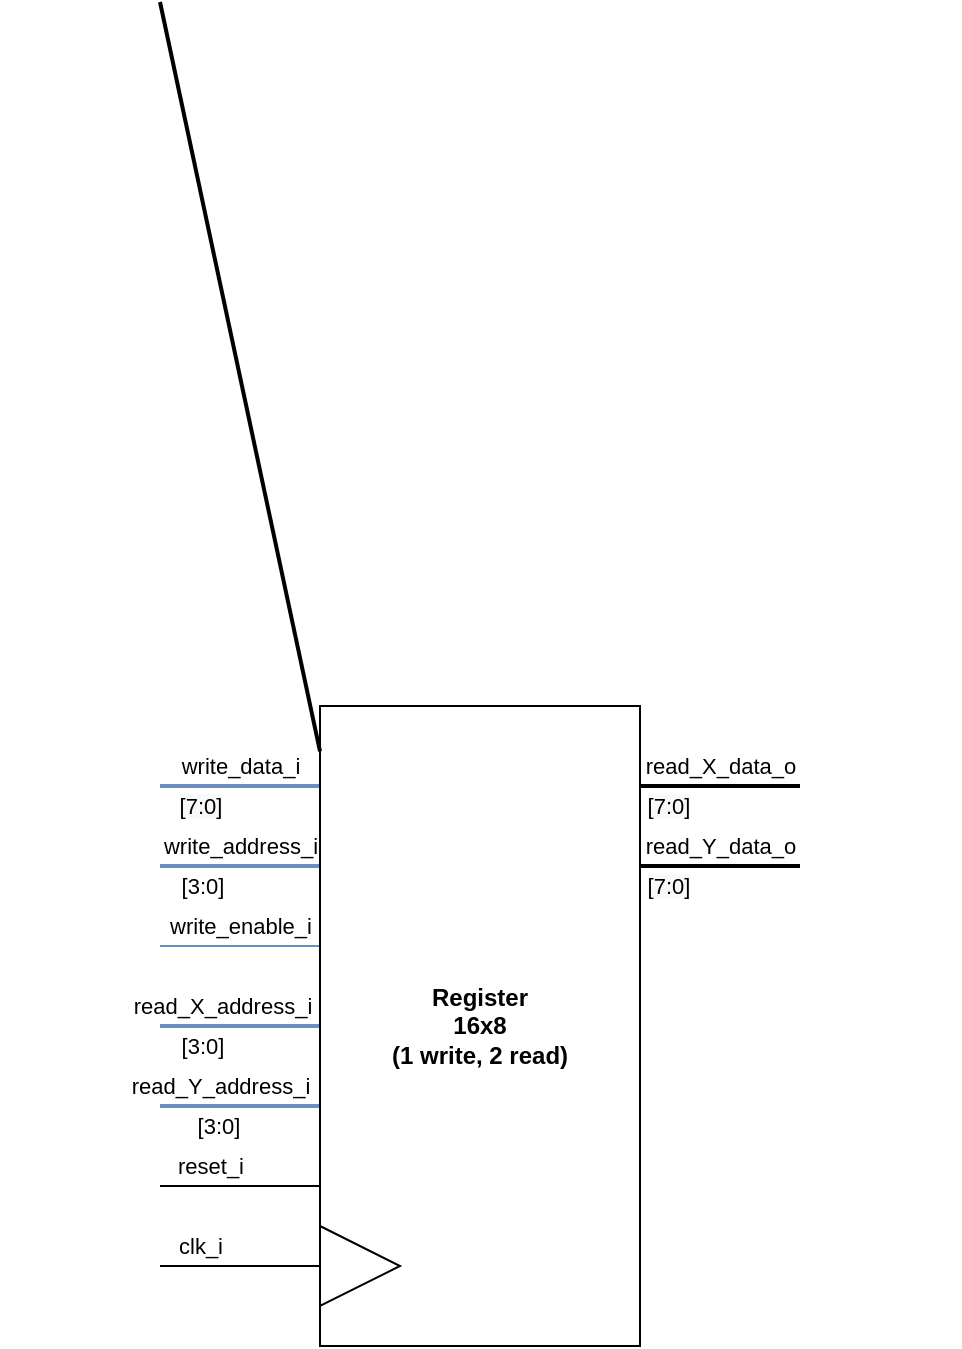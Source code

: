 <mxfile version="13.0.3" type="device"><diagram id="xGjyIHHVVRNdjGap7BGh" name="Page-1"><mxGraphModel dx="905" dy="672" grid="1" gridSize="10" guides="1" tooltips="1" connect="1" arrows="1" fold="1" page="1" pageScale="1" pageWidth="827" pageHeight="1169" math="0" shadow="0"><root><mxCell id="0"/><mxCell id="1" parent="0"/><mxCell id="SCO8Z62Q8CxtH2Dip_vT-1" style="edgeStyle=orthogonalEdgeStyle;rounded=0;orthogonalLoop=1;jettySize=auto;html=1;strokeWidth=2;endArrow=none;endFill=0;" parent="1" source="uYdMuBHs_7NkCrv3rmJm-2" edge="1"><mxGeometry relative="1" as="geometry"><mxPoint x="480" y="600" as="targetPoint"/><Array as="points"><mxPoint x="450" y="600"/><mxPoint x="450" y="600"/></Array></mxGeometry></mxCell><mxCell id="bou8iJeV7Bw432vGCVdE-1" value="&lt;div style=&quot;&quot;&gt;read_X_data_o&lt;/div&gt;" style="edgeLabel;html=1;align=center;verticalAlign=middle;resizable=0;points=[];labelBackgroundColor=none;" parent="SCO8Z62Q8CxtH2Dip_vT-1" vertex="1" connectable="0"><mxGeometry x="0.35" y="-1" relative="1" as="geometry"><mxPoint x="-14" y="-11" as="offset"/></mxGeometry></mxCell><mxCell id="bou8iJeV7Bw432vGCVdE-3" value="&lt;span style=&quot;background-color: rgb(248 , 249 , 250)&quot;&gt;[7:0]&lt;/span&gt;" style="edgeLabel;html=1;align=center;verticalAlign=middle;resizable=0;points=[];" parent="SCO8Z62Q8CxtH2Dip_vT-1" vertex="1" connectable="0"><mxGeometry x="-0.25" y="-3" relative="1" as="geometry"><mxPoint x="-16" y="7" as="offset"/></mxGeometry></mxCell><mxCell id="SCO8Z62Q8CxtH2Dip_vT-2" style="edgeStyle=orthogonalEdgeStyle;rounded=0;orthogonalLoop=1;jettySize=auto;html=1;endArrow=none;endFill=0;strokeWidth=2;" parent="1" source="uYdMuBHs_7NkCrv3rmJm-2" edge="1"><mxGeometry relative="1" as="geometry"><mxPoint x="480" y="640" as="targetPoint"/><Array as="points"><mxPoint x="450" y="640"/><mxPoint x="450" y="640"/></Array></mxGeometry></mxCell><mxCell id="bou8iJeV7Bw432vGCVdE-2" value="&lt;span style=&quot;&quot;&gt;read_Y_data_o&lt;/span&gt;" style="edgeLabel;html=1;align=center;verticalAlign=middle;resizable=0;points=[];labelBackgroundColor=none;" parent="SCO8Z62Q8CxtH2Dip_vT-2" vertex="1" connectable="0"><mxGeometry x="0.33" relative="1" as="geometry"><mxPoint x="-13.2" y="-10" as="offset"/></mxGeometry></mxCell><mxCell id="bou8iJeV7Bw432vGCVdE-4" value="&lt;span style=&quot;background-color: rgb(248 , 249 , 250)&quot;&gt;[7:0]&lt;/span&gt;" style="edgeLabel;html=1;align=center;verticalAlign=middle;resizable=0;points=[];" parent="SCO8Z62Q8CxtH2Dip_vT-2" vertex="1" connectable="0"><mxGeometry x="-0.383" y="-1" relative="1" as="geometry"><mxPoint x="-10.67" y="9" as="offset"/></mxGeometry></mxCell><mxCell id="SCO8Z62Q8CxtH2Dip_vT-3" style="edgeStyle=orthogonalEdgeStyle;rounded=0;orthogonalLoop=1;jettySize=auto;html=1;endArrow=none;endFill=0;strokeWidth=1;" parent="1" source="uYdMuBHs_7NkCrv3rmJm-2" edge="1"><mxGeometry relative="1" as="geometry"><mxPoint x="160" y="800" as="targetPoint"/><Array as="points"><mxPoint x="200" y="800"/><mxPoint x="200" y="800"/></Array></mxGeometry></mxCell><mxCell id="bou8iJeV7Bw432vGCVdE-5" value="&lt;span style=&quot;&quot;&gt;reset_i&lt;/span&gt;" style="edgeLabel;html=1;align=center;verticalAlign=middle;resizable=0;points=[];labelBackgroundColor=none;" parent="SCO8Z62Q8CxtH2Dip_vT-3" vertex="1" connectable="0"><mxGeometry x="1" y="30" relative="1" as="geometry"><mxPoint x="25.02" y="-40" as="offset"/></mxGeometry></mxCell><mxCell id="SCO8Z62Q8CxtH2Dip_vT-4" style="edgeStyle=orthogonalEdgeStyle;rounded=0;orthogonalLoop=1;jettySize=auto;html=1;endArrow=none;endFill=0;strokeWidth=2;fillColor=#dae8fc;strokeColor=#6c8ebf;" parent="1" source="uYdMuBHs_7NkCrv3rmJm-2" edge="1"><mxGeometry relative="1" as="geometry"><mxPoint x="160" y="760" as="targetPoint"/><Array as="points"><mxPoint x="200" y="760"/><mxPoint x="200" y="760"/></Array></mxGeometry></mxCell><mxCell id="SCO8Z62Q8CxtH2Dip_vT-5" value="&lt;div style=&quot;&quot;&gt;read_Y_address_i&lt;/div&gt;" style="edgeLabel;html=1;align=center;verticalAlign=middle;resizable=0;points=[];labelBackgroundColor=none;" parent="SCO8Z62Q8CxtH2Dip_vT-4" vertex="1" connectable="0"><mxGeometry x="0.328" relative="1" as="geometry"><mxPoint x="3.1" y="-10" as="offset"/></mxGeometry></mxCell><mxCell id="SCO8Z62Q8CxtH2Dip_vT-6" value="&lt;span style=&quot;&quot;&gt;[3:0]&lt;/span&gt;" style="edgeLabel;html=1;align=center;verticalAlign=middle;resizable=0;points=[];labelBackgroundColor=none;" parent="SCO8Z62Q8CxtH2Dip_vT-4" vertex="1" connectable="0"><mxGeometry x="0.999" y="12" relative="1" as="geometry"><mxPoint x="28.48" y="-2" as="offset"/></mxGeometry></mxCell><mxCell id="SCO8Z62Q8CxtH2Dip_vT-7" style="edgeStyle=orthogonalEdgeStyle;rounded=0;orthogonalLoop=1;jettySize=auto;html=1;endArrow=none;endFill=0;strokeWidth=2;fillColor=#dae8fc;strokeColor=#6c8ebf;" parent="1" source="uYdMuBHs_7NkCrv3rmJm-2" edge="1"><mxGeometry relative="1" as="geometry"><mxPoint x="160" y="720" as="targetPoint"/><Array as="points"><mxPoint x="190" y="720"/><mxPoint x="190" y="720"/></Array></mxGeometry></mxCell><mxCell id="SCO8Z62Q8CxtH2Dip_vT-8" value="&lt;div&gt;read_X_address_i&lt;/div&gt;" style="edgeLabel;html=1;align=center;verticalAlign=middle;resizable=0;points=[];labelBackgroundColor=none;" parent="SCO8Z62Q8CxtH2Dip_vT-7" vertex="1" connectable="0"><mxGeometry x="0.354" y="1" relative="1" as="geometry"><mxPoint x="4.29" y="-11.01" as="offset"/></mxGeometry></mxCell><mxCell id="SCO8Z62Q8CxtH2Dip_vT-9" value="&lt;span style=&quot;&quot;&gt;[3:0]&lt;/span&gt;" style="edgeLabel;html=1;align=center;verticalAlign=middle;resizable=0;points=[];labelBackgroundColor=none;" parent="SCO8Z62Q8CxtH2Dip_vT-7" vertex="1" connectable="0"><mxGeometry x="0.368" relative="1" as="geometry"><mxPoint x="-5.14" y="9.99" as="offset"/></mxGeometry></mxCell><mxCell id="SCO8Z62Q8CxtH2Dip_vT-10" style="edgeStyle=orthogonalEdgeStyle;rounded=0;orthogonalLoop=1;jettySize=auto;html=1;endArrow=none;endFill=0;strokeWidth=1;fillColor=#dae8fc;strokeColor=#6c8ebf;" parent="1" source="uYdMuBHs_7NkCrv3rmJm-2" edge="1"><mxGeometry relative="1" as="geometry"><mxPoint x="160" y="680" as="targetPoint"/><Array as="points"><mxPoint x="210" y="680"/><mxPoint x="210" y="680"/></Array></mxGeometry></mxCell><mxCell id="SCO8Z62Q8CxtH2Dip_vT-11" value="&lt;span style=&quot;&quot;&gt;write_enable_i&lt;/span&gt;" style="edgeLabel;html=1;align=center;verticalAlign=middle;resizable=0;points=[];labelBackgroundColor=none;" parent="SCO8Z62Q8CxtH2Dip_vT-10" vertex="1" connectable="0"><mxGeometry x="0.796" y="1" relative="1" as="geometry"><mxPoint x="32" y="-11.03" as="offset"/></mxGeometry></mxCell><mxCell id="SCO8Z62Q8CxtH2Dip_vT-12" style="edgeStyle=orthogonalEdgeStyle;rounded=0;orthogonalLoop=1;jettySize=auto;html=1;endArrow=none;endFill=0;strokeWidth=2;fillColor=#dae8fc;strokeColor=#6c8ebf;" parent="1" source="uYdMuBHs_7NkCrv3rmJm-2" edge="1"><mxGeometry relative="1" as="geometry"><mxPoint x="160" y="640" as="targetPoint"/><Array as="points"><mxPoint x="220" y="640"/><mxPoint x="220" y="640"/></Array></mxGeometry></mxCell><mxCell id="SCO8Z62Q8CxtH2Dip_vT-13" value="&lt;div style=&quot;&quot;&gt;write_address_i&lt;/div&gt;" style="edgeLabel;html=1;align=center;verticalAlign=middle;resizable=0;points=[];labelBackgroundColor=none;" parent="SCO8Z62Q8CxtH2Dip_vT-12" vertex="1" connectable="0"><mxGeometry x="0.225" y="-1" relative="1" as="geometry"><mxPoint x="9.14" y="-9.02" as="offset"/></mxGeometry></mxCell><mxCell id="SCO8Z62Q8CxtH2Dip_vT-14" value="&lt;span style=&quot;&quot;&gt;[3:0]&lt;/span&gt;" style="edgeLabel;html=1;align=center;verticalAlign=middle;resizable=0;points=[];labelBackgroundColor=none;" parent="SCO8Z62Q8CxtH2Dip_vT-12" vertex="1" connectable="0"><mxGeometry x="0.768" y="1" relative="1" as="geometry"><mxPoint x="10.86" y="8.99" as="offset"/></mxGeometry></mxCell><mxCell id="SCO8Z62Q8CxtH2Dip_vT-15" style="edgeStyle=orthogonalEdgeStyle;rounded=0;orthogonalLoop=1;jettySize=auto;html=1;endArrow=none;endFill=0;strokeWidth=2;fillColor=#dae8fc;strokeColor=#6c8ebf;" parent="1" source="uYdMuBHs_7NkCrv3rmJm-2" edge="1"><mxGeometry relative="1" as="geometry"><mxPoint x="160" y="600" as="targetPoint"/><Array as="points"><mxPoint x="200" y="600"/><mxPoint x="200" y="600"/></Array></mxGeometry></mxCell><mxCell id="SCO8Z62Q8CxtH2Dip_vT-16" value="&lt;div style=&quot;&quot;&gt;write_data_i&lt;/div&gt;" style="edgeLabel;html=1;align=center;verticalAlign=middle;resizable=0;points=[];labelBackgroundColor=none;" parent="SCO8Z62Q8CxtH2Dip_vT-15" vertex="1" connectable="0"><mxGeometry x="0.696" relative="1" as="geometry"><mxPoint x="28" y="-10" as="offset"/></mxGeometry></mxCell><mxCell id="SCO8Z62Q8CxtH2Dip_vT-17" value="&lt;span style=&quot;background-color: rgb(248 , 249 , 250)&quot;&gt;[7:0]&lt;/span&gt;" style="edgeLabel;html=1;align=center;verticalAlign=middle;resizable=0;points=[];" parent="SCO8Z62Q8CxtH2Dip_vT-15" vertex="1" connectable="0"><mxGeometry x="0.682" y="1" relative="1" as="geometry"><mxPoint x="7.43" y="8.99" as="offset"/></mxGeometry></mxCell><mxCell id="-XTDahvSRGq7kBsGsXen-1" style="edgeStyle=orthogonalEdgeStyle;rounded=0;orthogonalLoop=1;jettySize=auto;html=1;endArrow=none;endFill=0;" edge="1" parent="1" source="uYdMuBHs_7NkCrv3rmJm-2"><mxGeometry relative="1" as="geometry"><mxPoint x="160" y="840" as="targetPoint"/><Array as="points"><mxPoint x="220" y="840"/><mxPoint x="220" y="840"/></Array></mxGeometry></mxCell><mxCell id="-XTDahvSRGq7kBsGsXen-2" value="clk_i" style="edgeLabel;html=1;align=center;verticalAlign=middle;resizable=0;points=[];labelBackgroundColor=none;" vertex="1" connectable="0" parent="-XTDahvSRGq7kBsGsXen-1"><mxGeometry x="0.725" y="-2" relative="1" as="geometry"><mxPoint x="9.14" y="-8.01" as="offset"/></mxGeometry></mxCell><mxCell id="uYdMuBHs_7NkCrv3rmJm-2" value="&lt;div&gt;&lt;b&gt;Register&lt;/b&gt;&lt;/div&gt;&lt;div&gt;&lt;b&gt;16x8&lt;/b&gt;&lt;/div&gt;&lt;div&gt;&lt;b&gt;(1 write, 2 read)&lt;br&gt;&lt;/b&gt;&lt;/div&gt;" style="rounded=0;whiteSpace=wrap;html=1;" parent="1" vertex="1"><mxGeometry x="240" y="560" width="160" height="320" as="geometry"/></mxCell><mxCell id="uYdMuBHs_7NkCrv3rmJm-33" value="" style="endArrow=none;html=1;rounded=0;labelBackgroundColor=none;startSize=8;endSize=8;strokeColor=default;strokeWidth=2;jumpSize=8;entryX=0;entryY=0.071;entryDx=0;entryDy=0;entryPerimeter=0;" parent="1" target="uYdMuBHs_7NkCrv3rmJm-2" edge="1"><mxGeometry width="50" height="50" relative="1" as="geometry"><mxPoint x="160" y="208" as="sourcePoint"/><mxPoint x="230" y="210" as="targetPoint"/></mxGeometry></mxCell><mxCell id="-XTDahvSRGq7kBsGsXen-3" value="" style="rounded=0;whiteSpace=wrap;html=1;fillColor=none;strokeColor=none;" vertex="1" parent="1"><mxGeometry x="80" y="560" width="480" height="40" as="geometry"/></mxCell><mxCell id="-XTDahvSRGq7kBsGsXen-4" value="" style="triangle;whiteSpace=wrap;html=1;" vertex="1" parent="1"><mxGeometry x="240" y="820" width="40" height="40" as="geometry"/></mxCell></root></mxGraphModel></diagram></mxfile>